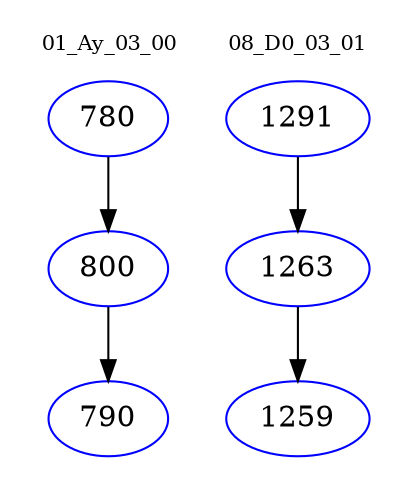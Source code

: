 digraph{
subgraph cluster_0 {
color = white
label = "01_Ay_03_00";
fontsize=10;
T0_780 [label="780", color="blue"]
T0_780 -> T0_800 [color="black"]
T0_800 [label="800", color="blue"]
T0_800 -> T0_790 [color="black"]
T0_790 [label="790", color="blue"]
}
subgraph cluster_1 {
color = white
label = "08_D0_03_01";
fontsize=10;
T1_1291 [label="1291", color="blue"]
T1_1291 -> T1_1263 [color="black"]
T1_1263 [label="1263", color="blue"]
T1_1263 -> T1_1259 [color="black"]
T1_1259 [label="1259", color="blue"]
}
}
